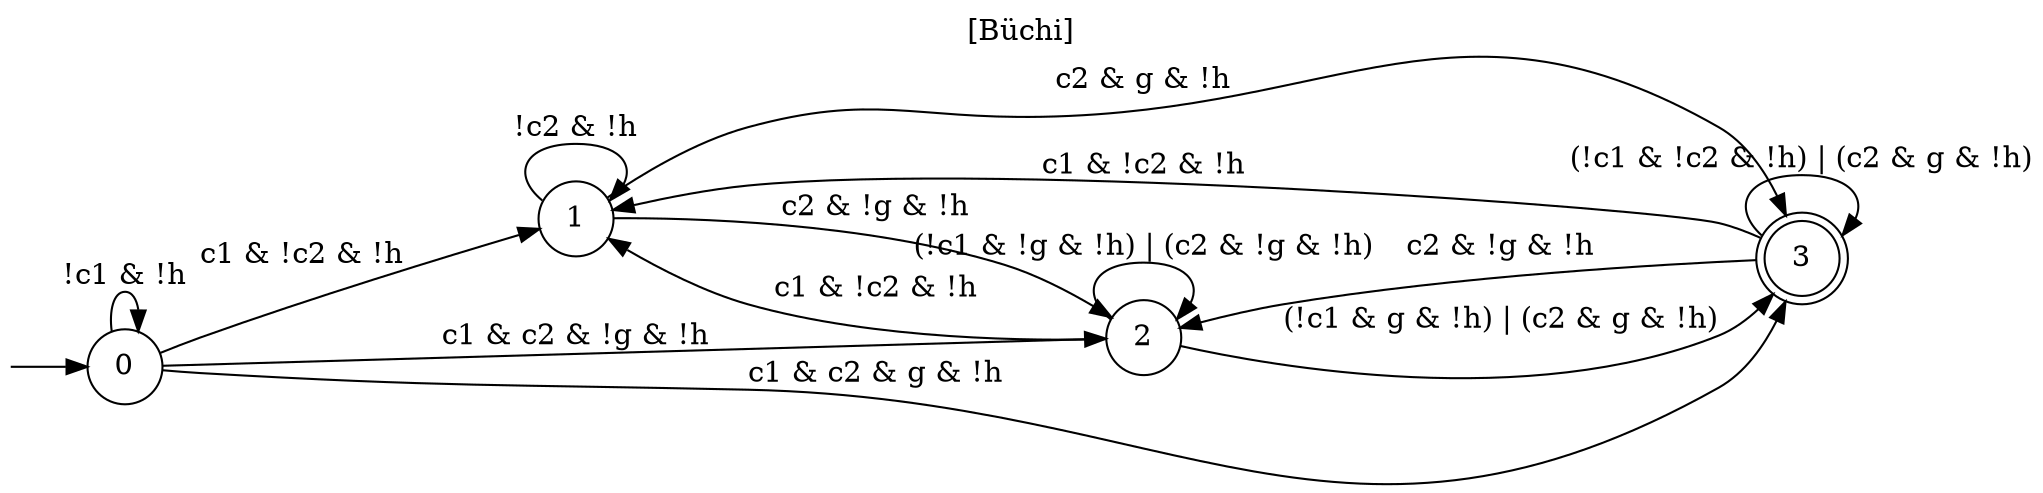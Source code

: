 digraph "" {
  rankdir=LR
  label="[Büchi]"
  labelloc="t"
  node [shape="circle"]
  I [label="", style=invis, width=0]
  I -> 0
  0 [label="0"]
  0 -> 0 [label="!c1 & !h"]
  0 -> 1 [label="c1 & !c2 & !h"]
  0 -> 2 [label="c1 & c2 & !g & !h"]
  0 -> 3 [label="c1 & c2 & g & !h"]
  1 [label="1"]
  1 -> 1 [label="!c2 & !h"]
  1 -> 2 [label="c2 & !g & !h"]
  1 -> 3 [label="c2 & g & !h"]
  2 [label="2"]
  2 -> 1 [label="c1 & !c2 & !h"]
  2 -> 2 [label="(!c1 & !g & !h) | (c2 & !g & !h)"]
  2 -> 3 [label="(!c1 & g & !h) | (c2 & g & !h)"]
  3 [label="3", peripheries=2]
  3 -> 1 [label="c1 & !c2 & !h"]
  3 -> 2 [label="c2 & !g & !h"]
  3 -> 3 [label="(!c1 & !c2 & !h) | (c2 & g & !h)"]
}
